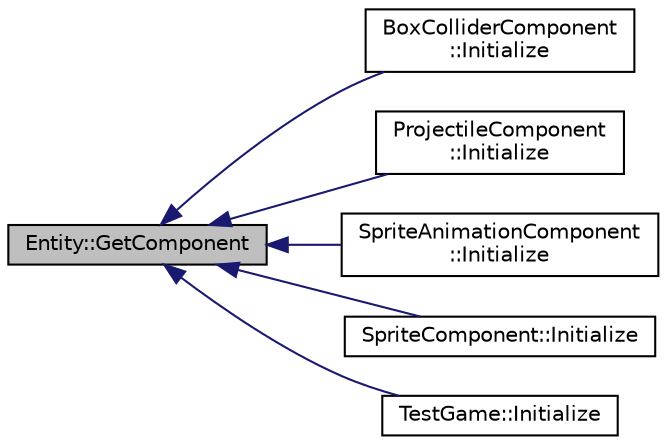 digraph "Entity::GetComponent"
{
  edge [fontname="Helvetica",fontsize="10",labelfontname="Helvetica",labelfontsize="10"];
  node [fontname="Helvetica",fontsize="10",shape=record];
  rankdir="LR";
  Node1 [label="Entity::GetComponent",height=0.2,width=0.4,color="black", fillcolor="grey75", style="filled", fontcolor="black"];
  Node1 -> Node2 [dir="back",color="midnightblue",fontsize="10",style="solid",fontname="Helvetica"];
  Node2 [label="BoxColliderComponent\l::Initialize",height=0.2,width=0.4,color="black", fillcolor="white", style="filled",URL="$class_box_collider_component.html#a1696fea736870116974fa8f0738f5aa5"];
  Node1 -> Node3 [dir="back",color="midnightblue",fontsize="10",style="solid",fontname="Helvetica"];
  Node3 [label="ProjectileComponent\l::Initialize",height=0.2,width=0.4,color="black", fillcolor="white", style="filled",URL="$class_projectile_component.html#a439f60c9371cd1418a639cf7fb6630c3"];
  Node1 -> Node4 [dir="back",color="midnightblue",fontsize="10",style="solid",fontname="Helvetica"];
  Node4 [label="SpriteAnimationComponent\l::Initialize",height=0.2,width=0.4,color="black", fillcolor="white", style="filled",URL="$class_sprite_animation_component.html#a34af28a9da3a6ad15b7ba630d2f781c6"];
  Node1 -> Node5 [dir="back",color="midnightblue",fontsize="10",style="solid",fontname="Helvetica"];
  Node5 [label="SpriteComponent::Initialize",height=0.2,width=0.4,color="black", fillcolor="white", style="filled",URL="$class_sprite_component.html#a75435ae880176fea72b456cf60786903"];
  Node1 -> Node6 [dir="back",color="midnightblue",fontsize="10",style="solid",fontname="Helvetica"];
  Node6 [label="TestGame::Initialize",height=0.2,width=0.4,color="black", fillcolor="white", style="filled",URL="$class_test_game.html#a19acea3851ab7bfe1980350ca8aeeb43"];
}
